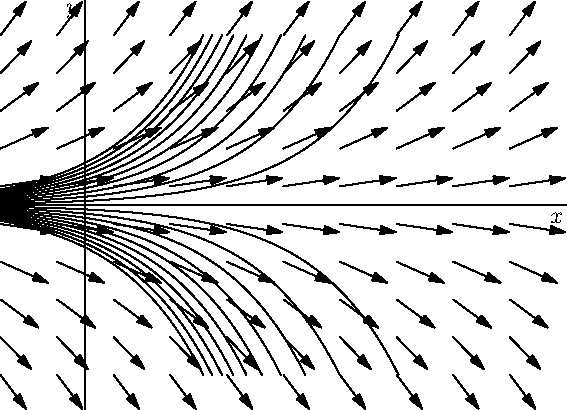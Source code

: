 size(10cm,0);
import contour;
import stats;
import graph;

xlimits( -1, 5);  
ylimits( -2, 2);  
yaxis("$y$");
xaxis("$x$");

real f(real x, real y) {return y*exp(-1*x);}

real[] value=uniform(-0.5,0.5,20);

draw(contour(f,(-1,-2),(5,2),value));

path vector(pair z) {return
(0,0)--(1/(sqrt(1+(z.y)^2)),z.y/(sqrt(1+(z.y)^2)));}

add(vectorfield(vector,(-1,-2),(5,2)));

